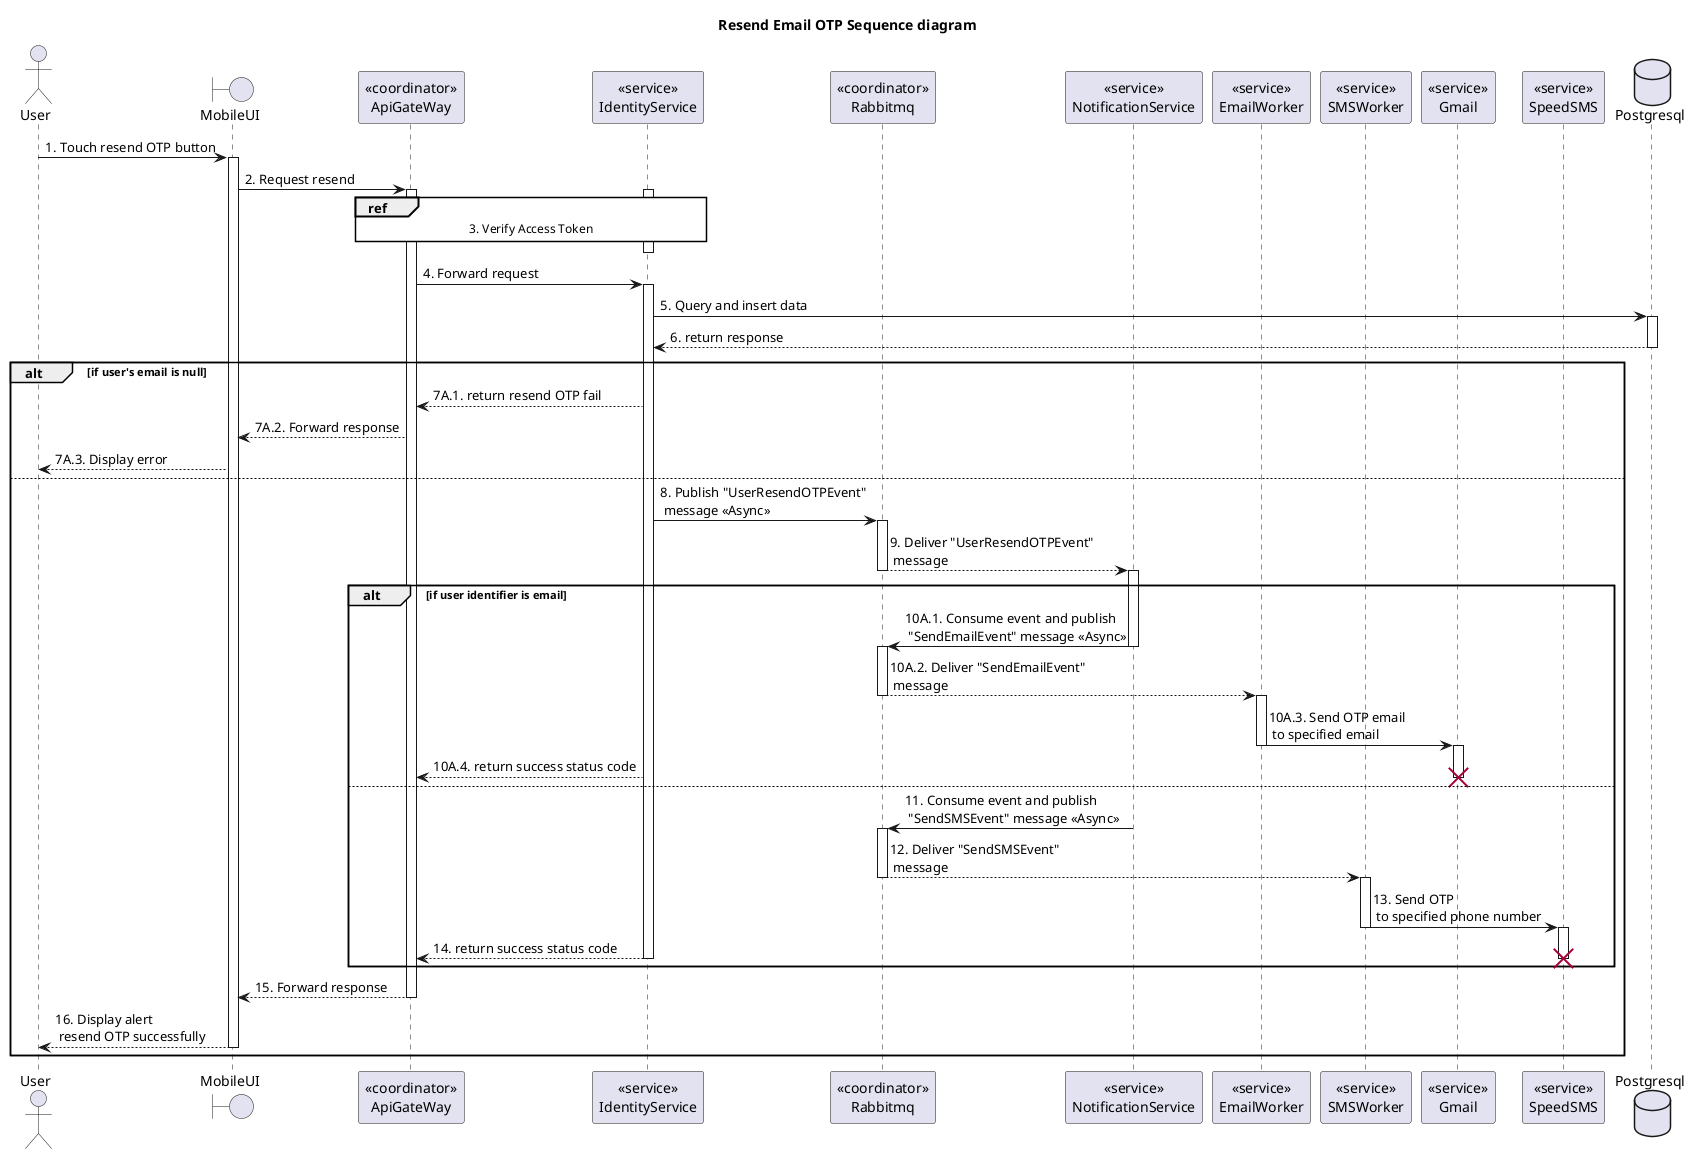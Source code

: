 @startuml Sequence
title "Resend Email OTP Sequence diagram"

<style>
  sequenceDiagram {
    reference {
      BackGroundColor white
    }
}
</style>

actor User
boundary MobileUI
participant "<<coordinator>>\nApiGateWay" as ApiGateway
participant "<<service>>\nIdentityService" as IdentityService
participant "<<coordinator>>\nRabbitmq"  as Rabbitmq
participant "<<service>>\nNotificationService" as NotificationService
participant "<<service>>\nEmailWorker" as EmailWorker
participant "<<service>>\nSMSWorker" as SMSWorker
participant "<<service>>\nGmail" as Gmail
participant "<<service>>\nSpeedSMS" as SpeedSMS

database Postgresql
User -> MobileUI++: 1. Touch resend OTP button
MobileUI -> ApiGateway++: 2. Request resend

activate IdentityService
ref over ApiGateway, IdentityService: 3. Verify Access Token
ApiGateway -[hidden]-> IdentityService
deactivate IdentityService

ApiGateway -> IdentityService++: 4. Forward request
IdentityService -> Postgresql++: 5. Query and insert data
IdentityService <-- Postgresql--: 6. return response

alt if user's email is null
    ApiGateway <-- IdentityService: 7A.1. return resend OTP fail
    MobileUI <-- ApiGateway: 7A.2. Forward response
    User <-- MobileUI: 7A.3. Display error
else
    IdentityService -> Rabbitmq: 8. Publish "UserResendOTPEvent"\n message <<Async>>
    activate Rabbitmq
    Rabbitmq --> NotificationService: 9. Deliver "UserResendOTPEvent"\n message
    deactivate Rabbitmq
    activate NotificationService

    alt if user identifier is email
      NotificationService -> Rabbitmq: 10A.1. Consume event and publish \n "SendEmailEvent" message <<Async>>
      deactivate NotificationService
      activate Rabbitmq
      Rabbitmq --> EmailWorker: 10A.2. Deliver "SendEmailEvent"\n message
      deactivate Rabbitmq
      activate EmailWorker
      EmailWorker -> Gmail: 10A.3. Send OTP email\n to specified email
      deactivate EmailWorker
      activate Gmail
    
      ApiGateway <-- IdentityService: 10A.4. return success status code
      deactivate Gmail
      destroy Gmail
    else 
      NotificationService -> Rabbitmq: 11. Consume event and publish \n "SendSMSEvent" message <<Async>>
      deactivate NotificationService
      activate Rabbitmq
      Rabbitmq --> SMSWorker: 12. Deliver "SendSMSEvent"\n message
      deactivate Rabbitmq
      activate SMSWorker
      SMSWorker -> SpeedSMS: 13. Send OTP \n to specified phone number
      deactivate SMSWorker
      activate SpeedSMS
    
      ApiGateway <-- IdentityService--: 14. return success status code
      deactivate SpeedSMS
      destroy SpeedSMS
    end
    MobileUI <-- ApiGateway--: 15. Forward response
    User <-- MobileUI--: 16. Display alert\n resend OTP successfully
end

@enduml
